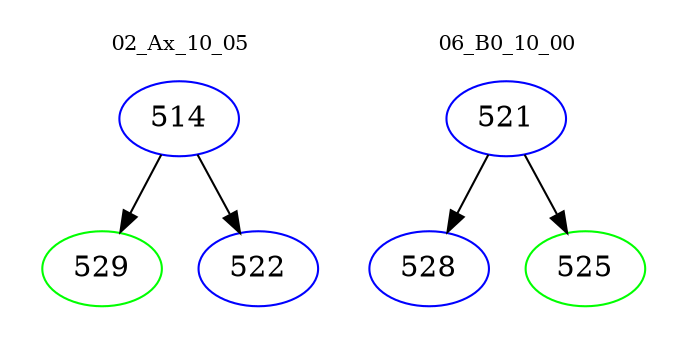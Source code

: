 digraph{
subgraph cluster_0 {
color = white
label = "02_Ax_10_05";
fontsize=10;
T0_514 [label="514", color="blue"]
T0_514 -> T0_529 [color="black"]
T0_529 [label="529", color="green"]
T0_514 -> T0_522 [color="black"]
T0_522 [label="522", color="blue"]
}
subgraph cluster_1 {
color = white
label = "06_B0_10_00";
fontsize=10;
T1_521 [label="521", color="blue"]
T1_521 -> T1_528 [color="black"]
T1_528 [label="528", color="blue"]
T1_521 -> T1_525 [color="black"]
T1_525 [label="525", color="green"]
}
}
